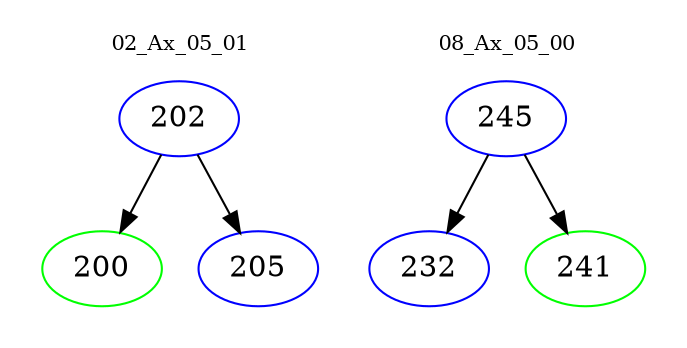 digraph{
subgraph cluster_0 {
color = white
label = "02_Ax_05_01";
fontsize=10;
T0_202 [label="202", color="blue"]
T0_202 -> T0_200 [color="black"]
T0_200 [label="200", color="green"]
T0_202 -> T0_205 [color="black"]
T0_205 [label="205", color="blue"]
}
subgraph cluster_1 {
color = white
label = "08_Ax_05_00";
fontsize=10;
T1_245 [label="245", color="blue"]
T1_245 -> T1_232 [color="black"]
T1_232 [label="232", color="blue"]
T1_245 -> T1_241 [color="black"]
T1_241 [label="241", color="green"]
}
}

